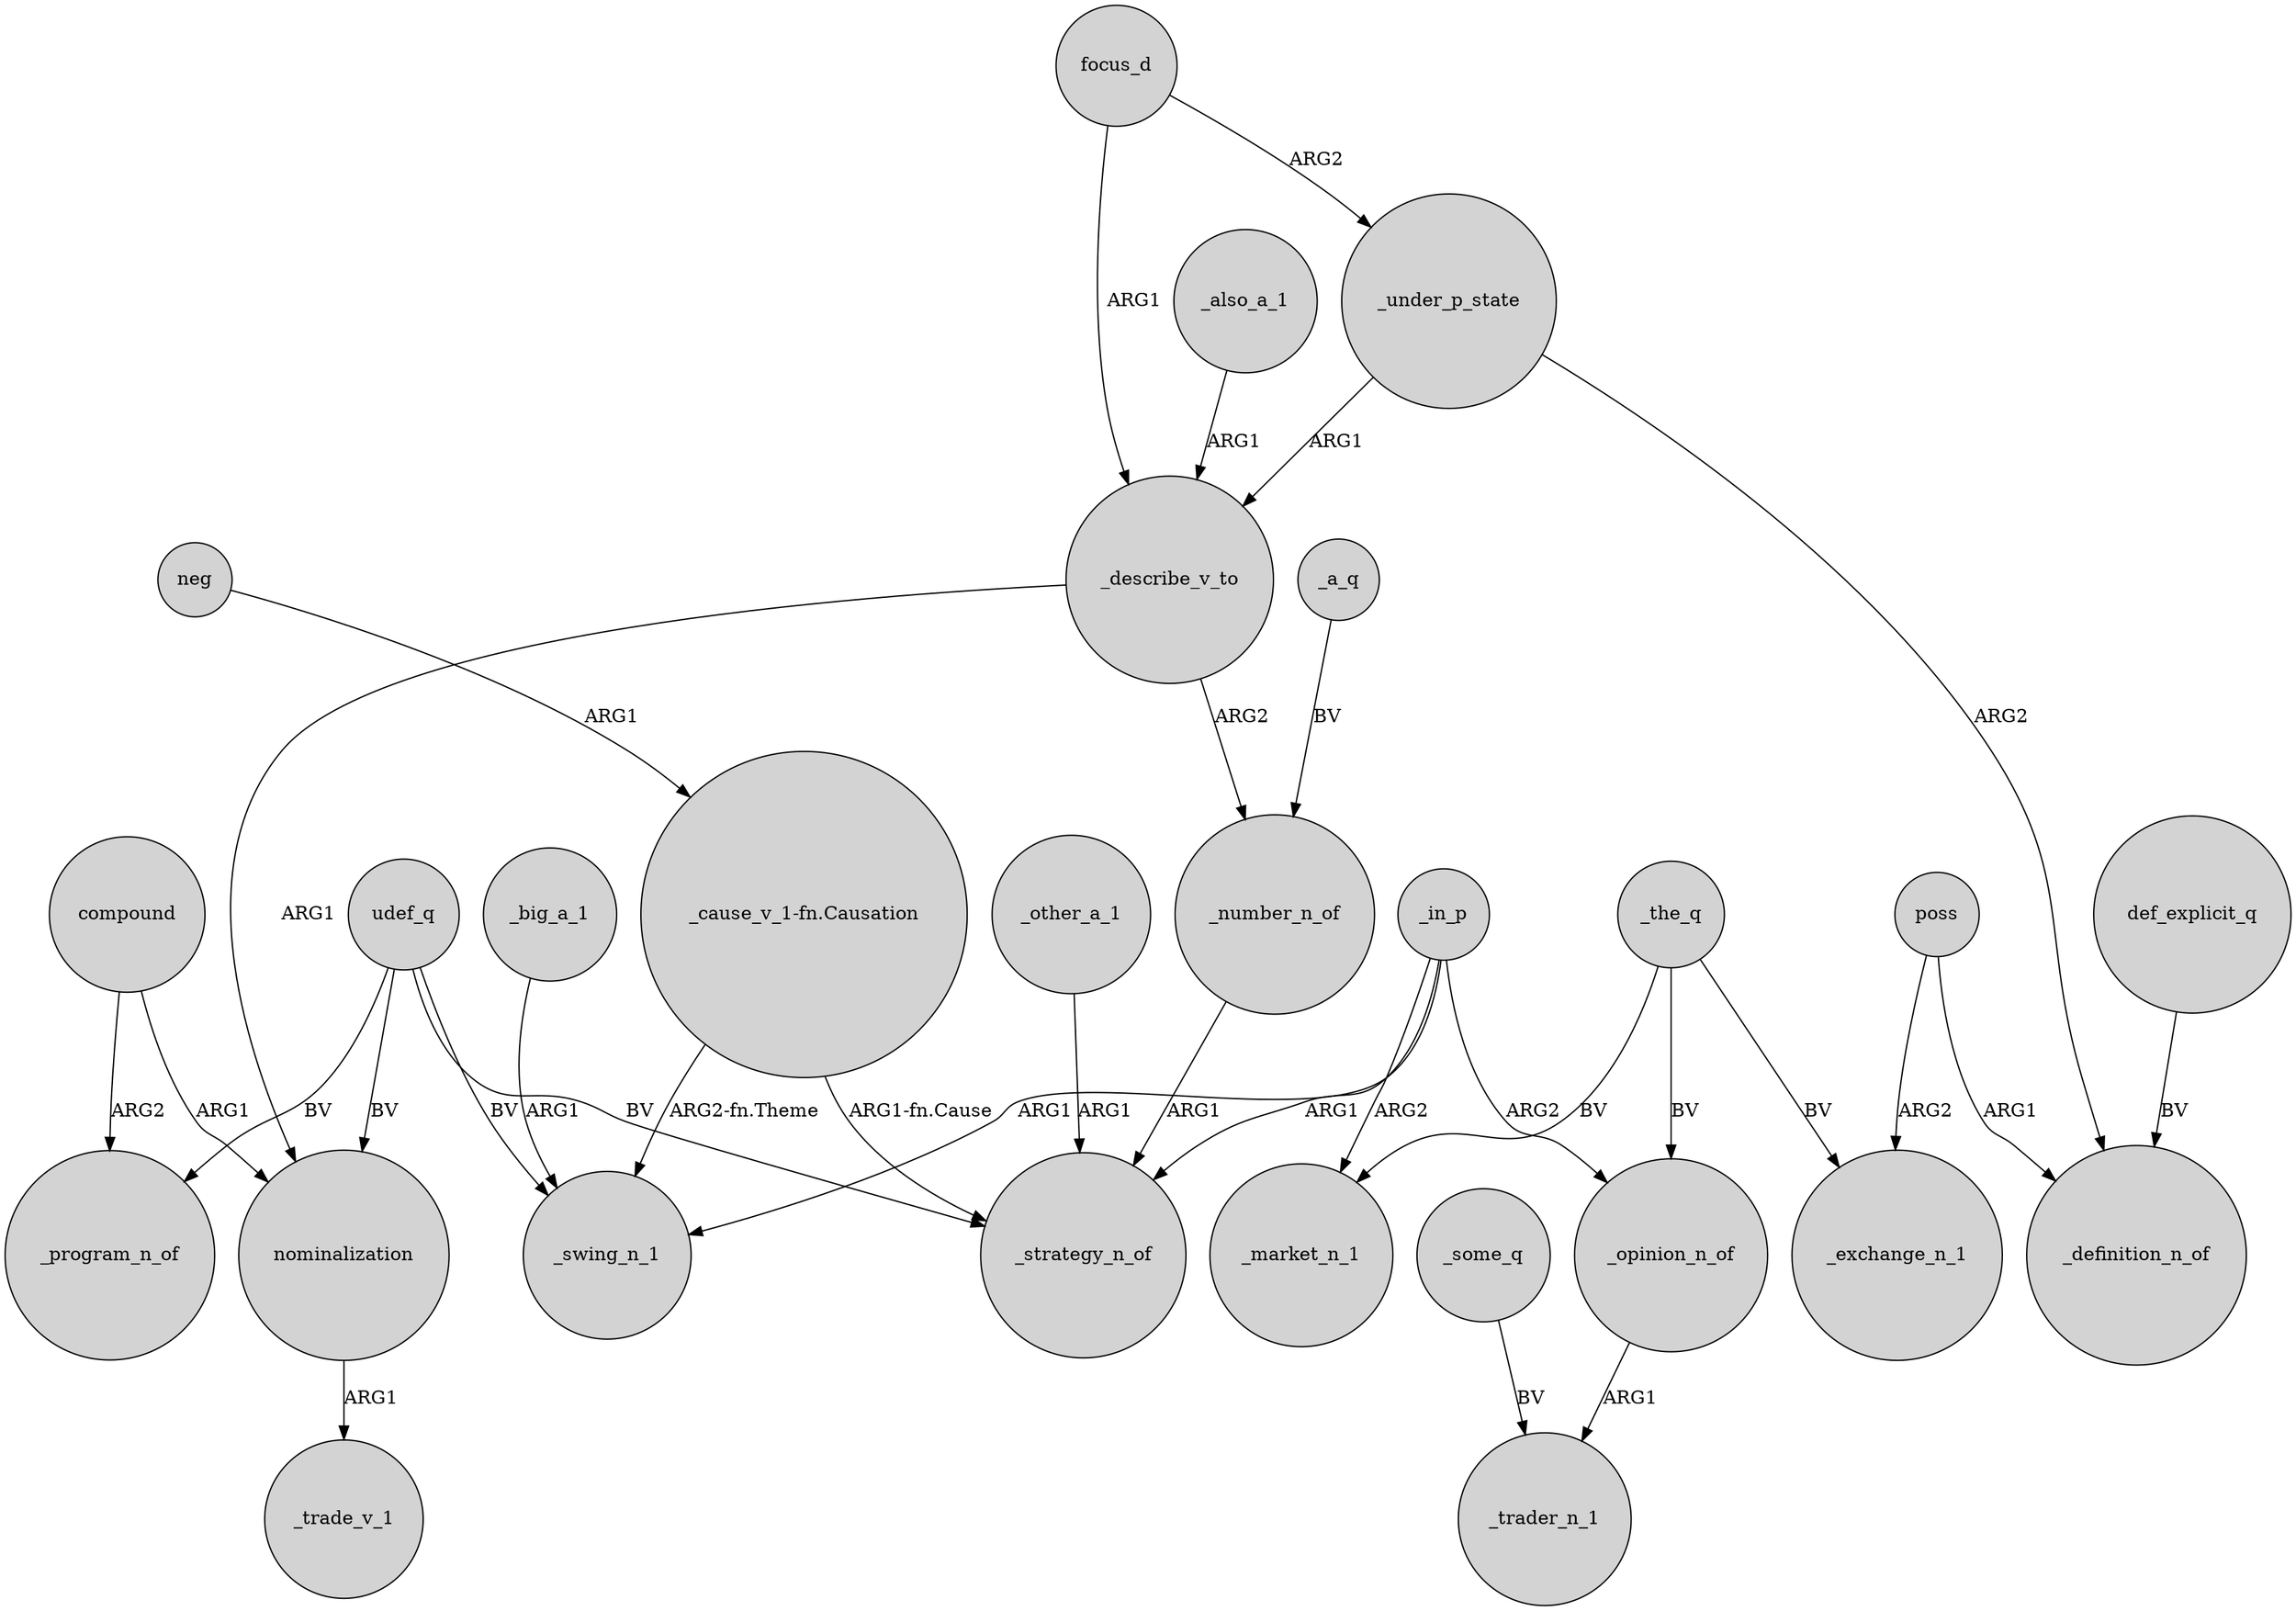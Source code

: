 digraph {
	node [shape=circle style=filled]
	compound -> _program_n_of [label=ARG2]
	_a_q -> _number_n_of [label=BV]
	_the_q -> _opinion_n_of [label=BV]
	"_cause_v_1-fn.Causation" -> _swing_n_1 [label="ARG2-fn.Theme"]
	_number_n_of -> _strategy_n_of [label=ARG1]
	udef_q -> _program_n_of [label=BV]
	nominalization -> _trade_v_1 [label=ARG1]
	_other_a_1 -> _strategy_n_of [label=ARG1]
	_also_a_1 -> _describe_v_to [label=ARG1]
	_in_p -> _strategy_n_of [label=ARG1]
	neg -> "_cause_v_1-fn.Causation" [label=ARG1]
	_some_q -> _trader_n_1 [label=BV]
	focus_d -> _describe_v_to [label=ARG1]
	_in_p -> _opinion_n_of [label=ARG2]
	_in_p -> _swing_n_1 [label=ARG1]
	udef_q -> _swing_n_1 [label=BV]
	poss -> _definition_n_of [label=ARG1]
	poss -> _exchange_n_1 [label=ARG2]
	udef_q -> nominalization [label=BV]
	udef_q -> _strategy_n_of [label=BV]
	_under_p_state -> _definition_n_of [label=ARG2]
	"_cause_v_1-fn.Causation" -> _strategy_n_of [label="ARG1-fn.Cause"]
	_in_p -> _market_n_1 [label=ARG2]
	_describe_v_to -> _number_n_of [label=ARG2]
	_opinion_n_of -> _trader_n_1 [label=ARG1]
	_under_p_state -> _describe_v_to [label=ARG1]
	_the_q -> _market_n_1 [label=BV]
	_big_a_1 -> _swing_n_1 [label=ARG1]
	compound -> nominalization [label=ARG1]
	focus_d -> _under_p_state [label=ARG2]
	def_explicit_q -> _definition_n_of [label=BV]
	_the_q -> _exchange_n_1 [label=BV]
	_describe_v_to -> nominalization [label=ARG1]
}
